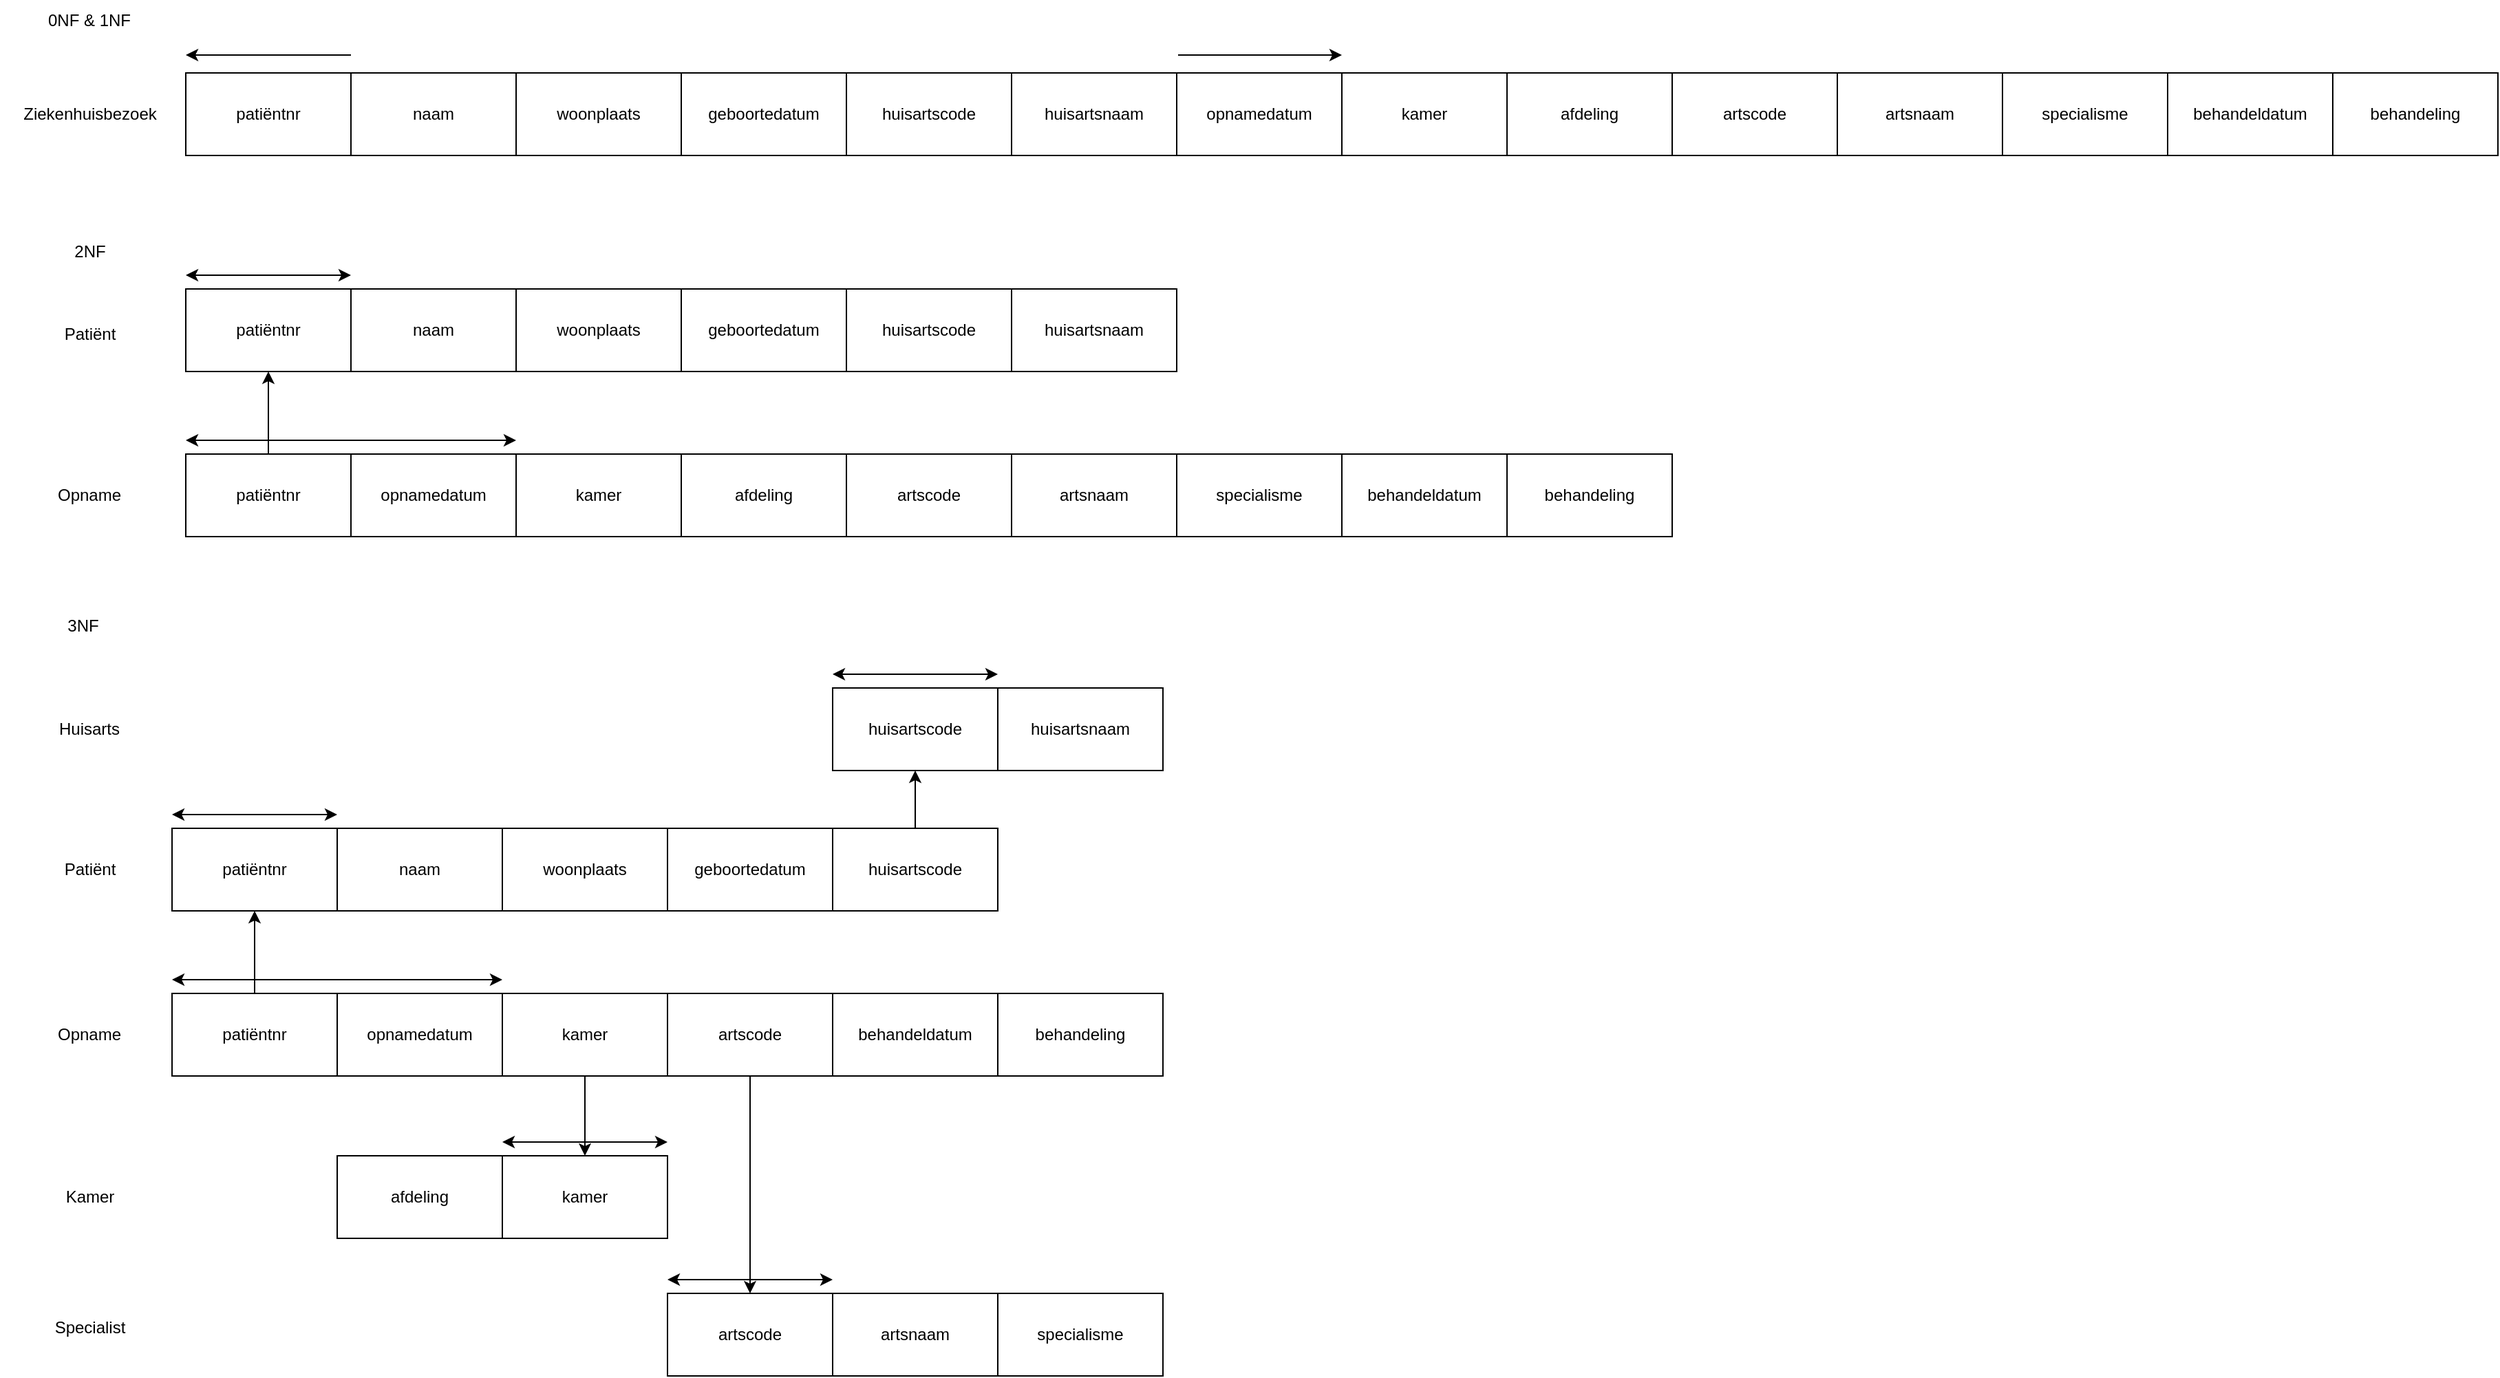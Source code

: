 <mxfile version="24.7.14">
  <diagram name="Page-1" id="dMqLyrJ0SOohCcET9ZYr">
    <mxGraphModel dx="1050" dy="558" grid="1" gridSize="10" guides="1" tooltips="1" connect="1" arrows="1" fold="1" page="1" pageScale="1" pageWidth="850" pageHeight="1100" math="0" shadow="0">
      <root>
        <mxCell id="0" />
        <mxCell id="1" parent="0" />
        <mxCell id="1xFCoJcQP047fNbDjTEp-1" value="&lt;div&gt;0NF &amp;amp; 1NF&lt;/div&gt;" style="text;html=1;align=center;verticalAlign=middle;whiteSpace=wrap;rounded=0;" vertex="1" parent="1">
          <mxGeometry x="15" y="20" width="130" height="30" as="geometry" />
        </mxCell>
        <mxCell id="1xFCoJcQP047fNbDjTEp-2" value="patiëntnr" style="rounded=0;whiteSpace=wrap;html=1;" vertex="1" parent="1">
          <mxGeometry x="150" y="73" width="120" height="60" as="geometry" />
        </mxCell>
        <mxCell id="1xFCoJcQP047fNbDjTEp-3" value="&lt;div&gt;Ziekenhuisbezoek&lt;/div&gt;" style="text;html=1;align=center;verticalAlign=middle;resizable=0;points=[];autosize=1;strokeColor=none;fillColor=none;" vertex="1" parent="1">
          <mxGeometry x="20" y="88" width="120" height="30" as="geometry" />
        </mxCell>
        <mxCell id="1xFCoJcQP047fNbDjTEp-4" value="naam" style="rounded=0;whiteSpace=wrap;html=1;" vertex="1" parent="1">
          <mxGeometry x="270" y="73" width="120" height="60" as="geometry" />
        </mxCell>
        <mxCell id="1xFCoJcQP047fNbDjTEp-5" value="woonplaats" style="rounded=0;whiteSpace=wrap;html=1;" vertex="1" parent="1">
          <mxGeometry x="390" y="73" width="120" height="60" as="geometry" />
        </mxCell>
        <mxCell id="1xFCoJcQP047fNbDjTEp-6" value="geboortedatum" style="rounded=0;whiteSpace=wrap;html=1;" vertex="1" parent="1">
          <mxGeometry x="510" y="73" width="120" height="60" as="geometry" />
        </mxCell>
        <mxCell id="1xFCoJcQP047fNbDjTEp-7" value="huisartscode" style="rounded=0;whiteSpace=wrap;html=1;" vertex="1" parent="1">
          <mxGeometry x="630" y="73" width="120" height="60" as="geometry" />
        </mxCell>
        <mxCell id="1xFCoJcQP047fNbDjTEp-8" value="huisartsnaam" style="whiteSpace=wrap;html=1;" vertex="1" parent="1">
          <mxGeometry x="750" y="73" width="120" height="60" as="geometry" />
        </mxCell>
        <mxCell id="1xFCoJcQP047fNbDjTEp-9" value="opnamedatum" style="whiteSpace=wrap;html=1;" vertex="1" parent="1">
          <mxGeometry x="870" y="73" width="120" height="60" as="geometry" />
        </mxCell>
        <mxCell id="1xFCoJcQP047fNbDjTEp-10" value="kamer" style="whiteSpace=wrap;html=1;" vertex="1" parent="1">
          <mxGeometry x="990" y="73" width="120" height="60" as="geometry" />
        </mxCell>
        <mxCell id="1xFCoJcQP047fNbDjTEp-11" value="afdeling" style="whiteSpace=wrap;html=1;" vertex="1" parent="1">
          <mxGeometry x="1110" y="73" width="120" height="60" as="geometry" />
        </mxCell>
        <mxCell id="1xFCoJcQP047fNbDjTEp-12" value="artscode" style="whiteSpace=wrap;html=1;" vertex="1" parent="1">
          <mxGeometry x="1230" y="73" width="120" height="60" as="geometry" />
        </mxCell>
        <mxCell id="1xFCoJcQP047fNbDjTEp-13" value="artsnaam" style="whiteSpace=wrap;html=1;" vertex="1" parent="1">
          <mxGeometry x="1350" y="73" width="120" height="60" as="geometry" />
        </mxCell>
        <mxCell id="1xFCoJcQP047fNbDjTEp-14" value="specialisme" style="whiteSpace=wrap;html=1;" vertex="1" parent="1">
          <mxGeometry x="1470" y="73" width="120" height="60" as="geometry" />
        </mxCell>
        <mxCell id="1xFCoJcQP047fNbDjTEp-15" value="behandeldatum" style="whiteSpace=wrap;html=1;" vertex="1" parent="1">
          <mxGeometry x="1590" y="73" width="120" height="60" as="geometry" />
        </mxCell>
        <mxCell id="1xFCoJcQP047fNbDjTEp-16" value="behandeling" style="whiteSpace=wrap;html=1;" vertex="1" parent="1">
          <mxGeometry x="1710" y="73" width="120" height="60" as="geometry" />
        </mxCell>
        <mxCell id="1xFCoJcQP047fNbDjTEp-17" value="" style="endArrow=classic;html=1;rounded=0;" edge="1" parent="1">
          <mxGeometry width="50" height="50" relative="1" as="geometry">
            <mxPoint x="270" y="60" as="sourcePoint" />
            <mxPoint x="150" y="60" as="targetPoint" />
          </mxGeometry>
        </mxCell>
        <mxCell id="1xFCoJcQP047fNbDjTEp-18" value="" style="endArrow=classic;html=1;rounded=0;" edge="1" parent="1">
          <mxGeometry width="50" height="50" relative="1" as="geometry">
            <mxPoint x="871" y="60" as="sourcePoint" />
            <mxPoint x="990" y="60" as="targetPoint" />
          </mxGeometry>
        </mxCell>
        <mxCell id="1xFCoJcQP047fNbDjTEp-19" value="patiëntnr" style="rounded=0;whiteSpace=wrap;html=1;" vertex="1" parent="1">
          <mxGeometry x="150" y="230" width="120" height="60" as="geometry" />
        </mxCell>
        <mxCell id="1xFCoJcQP047fNbDjTEp-20" value="naam" style="rounded=0;whiteSpace=wrap;html=1;" vertex="1" parent="1">
          <mxGeometry x="270" y="230" width="120" height="60" as="geometry" />
        </mxCell>
        <mxCell id="1xFCoJcQP047fNbDjTEp-21" value="woonplaats" style="rounded=0;whiteSpace=wrap;html=1;" vertex="1" parent="1">
          <mxGeometry x="390" y="230" width="120" height="60" as="geometry" />
        </mxCell>
        <mxCell id="1xFCoJcQP047fNbDjTEp-22" value="geboortedatum" style="rounded=0;whiteSpace=wrap;html=1;" vertex="1" parent="1">
          <mxGeometry x="510" y="230" width="120" height="60" as="geometry" />
        </mxCell>
        <mxCell id="1xFCoJcQP047fNbDjTEp-23" value="huisartscode" style="rounded=0;whiteSpace=wrap;html=1;" vertex="1" parent="1">
          <mxGeometry x="630" y="230" width="120" height="60" as="geometry" />
        </mxCell>
        <mxCell id="1xFCoJcQP047fNbDjTEp-24" value="huisartsnaam" style="whiteSpace=wrap;html=1;" vertex="1" parent="1">
          <mxGeometry x="750" y="230" width="120" height="60" as="geometry" />
        </mxCell>
        <mxCell id="1xFCoJcQP047fNbDjTEp-25" value="&lt;div&gt;2NF&lt;/div&gt;" style="text;html=1;align=center;verticalAlign=middle;resizable=0;points=[];autosize=1;strokeColor=none;fillColor=none;" vertex="1" parent="1">
          <mxGeometry x="55" y="188" width="50" height="30" as="geometry" />
        </mxCell>
        <mxCell id="1xFCoJcQP047fNbDjTEp-27" value="Patiënt" style="text;html=1;align=center;verticalAlign=middle;resizable=0;points=[];autosize=1;strokeColor=none;fillColor=none;" vertex="1" parent="1">
          <mxGeometry x="50" y="248" width="60" height="30" as="geometry" />
        </mxCell>
        <mxCell id="1xFCoJcQP047fNbDjTEp-28" value="patiëntnr" style="rounded=0;whiteSpace=wrap;html=1;" vertex="1" parent="1">
          <mxGeometry x="150" y="350" width="120" height="60" as="geometry" />
        </mxCell>
        <mxCell id="1xFCoJcQP047fNbDjTEp-29" value="opnamedatum" style="whiteSpace=wrap;html=1;" vertex="1" parent="1">
          <mxGeometry x="270" y="350" width="120" height="60" as="geometry" />
        </mxCell>
        <mxCell id="1xFCoJcQP047fNbDjTEp-30" value="kamer" style="whiteSpace=wrap;html=1;" vertex="1" parent="1">
          <mxGeometry x="390" y="350" width="120" height="60" as="geometry" />
        </mxCell>
        <mxCell id="1xFCoJcQP047fNbDjTEp-31" value="afdeling" style="whiteSpace=wrap;html=1;" vertex="1" parent="1">
          <mxGeometry x="510" y="350" width="120" height="60" as="geometry" />
        </mxCell>
        <mxCell id="1xFCoJcQP047fNbDjTEp-32" value="artscode" style="whiteSpace=wrap;html=1;" vertex="1" parent="1">
          <mxGeometry x="630" y="350" width="120" height="60" as="geometry" />
        </mxCell>
        <mxCell id="1xFCoJcQP047fNbDjTEp-33" value="artsnaam" style="whiteSpace=wrap;html=1;" vertex="1" parent="1">
          <mxGeometry x="750" y="350" width="120" height="60" as="geometry" />
        </mxCell>
        <mxCell id="1xFCoJcQP047fNbDjTEp-34" value="specialisme" style="whiteSpace=wrap;html=1;" vertex="1" parent="1">
          <mxGeometry x="870" y="350" width="120" height="60" as="geometry" />
        </mxCell>
        <mxCell id="1xFCoJcQP047fNbDjTEp-35" value="behandeldatum" style="whiteSpace=wrap;html=1;" vertex="1" parent="1">
          <mxGeometry x="990" y="350" width="120" height="60" as="geometry" />
        </mxCell>
        <mxCell id="1xFCoJcQP047fNbDjTEp-36" value="behandeling" style="whiteSpace=wrap;html=1;" vertex="1" parent="1">
          <mxGeometry x="1110" y="350" width="120" height="60" as="geometry" />
        </mxCell>
        <mxCell id="1xFCoJcQP047fNbDjTEp-37" value="" style="endArrow=classic;startArrow=classic;html=1;rounded=0;" edge="1" parent="1">
          <mxGeometry width="50" height="50" relative="1" as="geometry">
            <mxPoint x="150" y="220" as="sourcePoint" />
            <mxPoint x="270" y="220" as="targetPoint" />
          </mxGeometry>
        </mxCell>
        <mxCell id="1xFCoJcQP047fNbDjTEp-38" value="" style="endArrow=classic;startArrow=classic;html=1;rounded=0;" edge="1" parent="1">
          <mxGeometry width="50" height="50" relative="1" as="geometry">
            <mxPoint x="150" y="340" as="sourcePoint" />
            <mxPoint x="390" y="340" as="targetPoint" />
          </mxGeometry>
        </mxCell>
        <mxCell id="1xFCoJcQP047fNbDjTEp-39" value="" style="endArrow=classic;html=1;rounded=0;exitX=0.5;exitY=0;exitDx=0;exitDy=0;entryX=0.5;entryY=1;entryDx=0;entryDy=0;" edge="1" parent="1" source="1xFCoJcQP047fNbDjTEp-28" target="1xFCoJcQP047fNbDjTEp-19">
          <mxGeometry width="50" height="50" relative="1" as="geometry">
            <mxPoint x="490" y="300" as="sourcePoint" />
            <mxPoint x="540" y="250" as="targetPoint" />
          </mxGeometry>
        </mxCell>
        <mxCell id="1xFCoJcQP047fNbDjTEp-40" value="Opname" style="text;html=1;align=center;verticalAlign=middle;whiteSpace=wrap;rounded=0;" vertex="1" parent="1">
          <mxGeometry x="50" y="365" width="60" height="30" as="geometry" />
        </mxCell>
        <mxCell id="1xFCoJcQP047fNbDjTEp-41" value="patiëntnr" style="rounded=0;whiteSpace=wrap;html=1;" vertex="1" parent="1">
          <mxGeometry x="140" y="622" width="120" height="60" as="geometry" />
        </mxCell>
        <mxCell id="1xFCoJcQP047fNbDjTEp-42" value="naam" style="rounded=0;whiteSpace=wrap;html=1;" vertex="1" parent="1">
          <mxGeometry x="260" y="622" width="120" height="60" as="geometry" />
        </mxCell>
        <mxCell id="1xFCoJcQP047fNbDjTEp-43" value="woonplaats" style="rounded=0;whiteSpace=wrap;html=1;" vertex="1" parent="1">
          <mxGeometry x="380" y="622" width="120" height="60" as="geometry" />
        </mxCell>
        <mxCell id="1xFCoJcQP047fNbDjTEp-44" value="geboortedatum" style="rounded=0;whiteSpace=wrap;html=1;" vertex="1" parent="1">
          <mxGeometry x="500" y="622" width="120" height="60" as="geometry" />
        </mxCell>
        <mxCell id="1xFCoJcQP047fNbDjTEp-45" value="huisartscode" style="rounded=0;whiteSpace=wrap;html=1;" vertex="1" parent="1">
          <mxGeometry x="620" y="622" width="120" height="60" as="geometry" />
        </mxCell>
        <mxCell id="1xFCoJcQP047fNbDjTEp-46" value="huisartsnaam" style="whiteSpace=wrap;html=1;" vertex="1" parent="1">
          <mxGeometry x="740" y="520" width="120" height="60" as="geometry" />
        </mxCell>
        <mxCell id="1xFCoJcQP047fNbDjTEp-47" value="&lt;div&gt;3NF&lt;/div&gt;" style="text;html=1;align=center;verticalAlign=middle;resizable=0;points=[];autosize=1;strokeColor=none;fillColor=none;" vertex="1" parent="1">
          <mxGeometry x="50" y="460" width="50" height="30" as="geometry" />
        </mxCell>
        <mxCell id="1xFCoJcQP047fNbDjTEp-48" value="Patiënt" style="text;html=1;align=center;verticalAlign=middle;resizable=0;points=[];autosize=1;strokeColor=none;fillColor=none;" vertex="1" parent="1">
          <mxGeometry x="50" y="637" width="60" height="30" as="geometry" />
        </mxCell>
        <mxCell id="1xFCoJcQP047fNbDjTEp-49" value="patiëntnr" style="rounded=0;whiteSpace=wrap;html=1;" vertex="1" parent="1">
          <mxGeometry x="140" y="742" width="120" height="60" as="geometry" />
        </mxCell>
        <mxCell id="1xFCoJcQP047fNbDjTEp-50" value="opnamedatum" style="whiteSpace=wrap;html=1;" vertex="1" parent="1">
          <mxGeometry x="260" y="742" width="120" height="60" as="geometry" />
        </mxCell>
        <mxCell id="1xFCoJcQP047fNbDjTEp-51" value="kamer" style="whiteSpace=wrap;html=1;" vertex="1" parent="1">
          <mxGeometry x="380" y="742" width="120" height="60" as="geometry" />
        </mxCell>
        <mxCell id="1xFCoJcQP047fNbDjTEp-52" value="afdeling" style="whiteSpace=wrap;html=1;" vertex="1" parent="1">
          <mxGeometry x="260" y="860" width="120" height="60" as="geometry" />
        </mxCell>
        <mxCell id="1xFCoJcQP047fNbDjTEp-53" value="artscode" style="whiteSpace=wrap;html=1;" vertex="1" parent="1">
          <mxGeometry x="500" y="742" width="120" height="60" as="geometry" />
        </mxCell>
        <mxCell id="1xFCoJcQP047fNbDjTEp-54" value="artsnaam" style="whiteSpace=wrap;html=1;" vertex="1" parent="1">
          <mxGeometry x="620" y="960" width="120" height="60" as="geometry" />
        </mxCell>
        <mxCell id="1xFCoJcQP047fNbDjTEp-55" value="specialisme" style="whiteSpace=wrap;html=1;" vertex="1" parent="1">
          <mxGeometry x="740" y="960" width="120" height="60" as="geometry" />
        </mxCell>
        <mxCell id="1xFCoJcQP047fNbDjTEp-56" value="behandeldatum" style="whiteSpace=wrap;html=1;" vertex="1" parent="1">
          <mxGeometry x="620" y="742" width="120" height="60" as="geometry" />
        </mxCell>
        <mxCell id="1xFCoJcQP047fNbDjTEp-57" value="behandeling" style="whiteSpace=wrap;html=1;" vertex="1" parent="1">
          <mxGeometry x="740" y="742" width="120" height="60" as="geometry" />
        </mxCell>
        <mxCell id="1xFCoJcQP047fNbDjTEp-58" value="" style="endArrow=classic;startArrow=classic;html=1;rounded=0;" edge="1" parent="1">
          <mxGeometry width="50" height="50" relative="1" as="geometry">
            <mxPoint x="140" y="612" as="sourcePoint" />
            <mxPoint x="260" y="612" as="targetPoint" />
          </mxGeometry>
        </mxCell>
        <mxCell id="1xFCoJcQP047fNbDjTEp-59" value="" style="endArrow=classic;startArrow=classic;html=1;rounded=0;" edge="1" parent="1">
          <mxGeometry width="50" height="50" relative="1" as="geometry">
            <mxPoint x="140" y="732" as="sourcePoint" />
            <mxPoint x="380" y="732" as="targetPoint" />
          </mxGeometry>
        </mxCell>
        <mxCell id="1xFCoJcQP047fNbDjTEp-60" value="" style="endArrow=classic;html=1;rounded=0;exitX=0.5;exitY=0;exitDx=0;exitDy=0;entryX=0.5;entryY=1;entryDx=0;entryDy=0;" edge="1" parent="1" source="1xFCoJcQP047fNbDjTEp-49" target="1xFCoJcQP047fNbDjTEp-41">
          <mxGeometry width="50" height="50" relative="1" as="geometry">
            <mxPoint x="480" y="692" as="sourcePoint" />
            <mxPoint x="530" y="642" as="targetPoint" />
          </mxGeometry>
        </mxCell>
        <mxCell id="1xFCoJcQP047fNbDjTEp-61" value="Opname" style="text;html=1;align=center;verticalAlign=middle;whiteSpace=wrap;rounded=0;" vertex="1" parent="1">
          <mxGeometry x="50" y="757" width="60" height="30" as="geometry" />
        </mxCell>
        <mxCell id="1xFCoJcQP047fNbDjTEp-62" value="huisartscode" style="rounded=0;whiteSpace=wrap;html=1;" vertex="1" parent="1">
          <mxGeometry x="620" y="520" width="120" height="60" as="geometry" />
        </mxCell>
        <mxCell id="1xFCoJcQP047fNbDjTEp-63" value="" style="endArrow=classic;startArrow=classic;html=1;rounded=0;" edge="1" parent="1">
          <mxGeometry width="50" height="50" relative="1" as="geometry">
            <mxPoint x="620" y="510" as="sourcePoint" />
            <mxPoint x="740" y="510" as="targetPoint" />
          </mxGeometry>
        </mxCell>
        <mxCell id="1xFCoJcQP047fNbDjTEp-64" value="" style="endArrow=classic;html=1;rounded=0;exitX=0.5;exitY=0;exitDx=0;exitDy=0;entryX=0.5;entryY=1;entryDx=0;entryDy=0;" edge="1" parent="1" source="1xFCoJcQP047fNbDjTEp-45" target="1xFCoJcQP047fNbDjTEp-62">
          <mxGeometry width="50" height="50" relative="1" as="geometry">
            <mxPoint x="320" y="540" as="sourcePoint" />
            <mxPoint x="370" y="490" as="targetPoint" />
          </mxGeometry>
        </mxCell>
        <mxCell id="1xFCoJcQP047fNbDjTEp-65" value="kamer" style="whiteSpace=wrap;html=1;" vertex="1" parent="1">
          <mxGeometry x="380" y="860" width="120" height="60" as="geometry" />
        </mxCell>
        <mxCell id="1xFCoJcQP047fNbDjTEp-66" value="artscode" style="whiteSpace=wrap;html=1;" vertex="1" parent="1">
          <mxGeometry x="500" y="960" width="120" height="60" as="geometry" />
        </mxCell>
        <mxCell id="1xFCoJcQP047fNbDjTEp-67" value="" style="endArrow=classic;startArrow=classic;html=1;rounded=0;" edge="1" parent="1">
          <mxGeometry width="50" height="50" relative="1" as="geometry">
            <mxPoint x="380" y="850" as="sourcePoint" />
            <mxPoint x="500" y="850" as="targetPoint" />
          </mxGeometry>
        </mxCell>
        <mxCell id="1xFCoJcQP047fNbDjTEp-68" value="" style="endArrow=classic;startArrow=classic;html=1;rounded=0;" edge="1" parent="1">
          <mxGeometry width="50" height="50" relative="1" as="geometry">
            <mxPoint x="500" y="950" as="sourcePoint" />
            <mxPoint x="620" y="950" as="targetPoint" />
          </mxGeometry>
        </mxCell>
        <mxCell id="1xFCoJcQP047fNbDjTEp-69" value="" style="endArrow=classic;html=1;rounded=0;exitX=0.5;exitY=1;exitDx=0;exitDy=0;entryX=0.5;entryY=0;entryDx=0;entryDy=0;" edge="1" parent="1" source="1xFCoJcQP047fNbDjTEp-51" target="1xFCoJcQP047fNbDjTEp-65">
          <mxGeometry width="50" height="50" relative="1" as="geometry">
            <mxPoint x="410" y="800" as="sourcePoint" />
            <mxPoint x="460" y="750" as="targetPoint" />
          </mxGeometry>
        </mxCell>
        <mxCell id="1xFCoJcQP047fNbDjTEp-70" value="" style="endArrow=classic;html=1;rounded=0;exitX=0.5;exitY=1;exitDx=0;exitDy=0;entryX=0.5;entryY=0;entryDx=0;entryDy=0;" edge="1" parent="1" source="1xFCoJcQP047fNbDjTEp-53" target="1xFCoJcQP047fNbDjTEp-66">
          <mxGeometry width="50" height="50" relative="1" as="geometry">
            <mxPoint x="410" y="800" as="sourcePoint" />
            <mxPoint x="460" y="750" as="targetPoint" />
          </mxGeometry>
        </mxCell>
        <mxCell id="1xFCoJcQP047fNbDjTEp-71" value="Huisarts" style="text;html=1;align=center;verticalAlign=middle;whiteSpace=wrap;rounded=0;" vertex="1" parent="1">
          <mxGeometry x="50" y="535" width="60" height="30" as="geometry" />
        </mxCell>
        <mxCell id="1xFCoJcQP047fNbDjTEp-72" value="Kamer" style="text;html=1;align=center;verticalAlign=middle;resizable=0;points=[];autosize=1;strokeColor=none;fillColor=none;" vertex="1" parent="1">
          <mxGeometry x="50" y="875" width="60" height="30" as="geometry" />
        </mxCell>
        <mxCell id="1xFCoJcQP047fNbDjTEp-73" value="&lt;div&gt;Specialist&lt;/div&gt;" style="text;html=1;align=center;verticalAlign=middle;resizable=0;points=[];autosize=1;strokeColor=none;fillColor=none;" vertex="1" parent="1">
          <mxGeometry x="45" y="970" width="70" height="30" as="geometry" />
        </mxCell>
      </root>
    </mxGraphModel>
  </diagram>
</mxfile>
